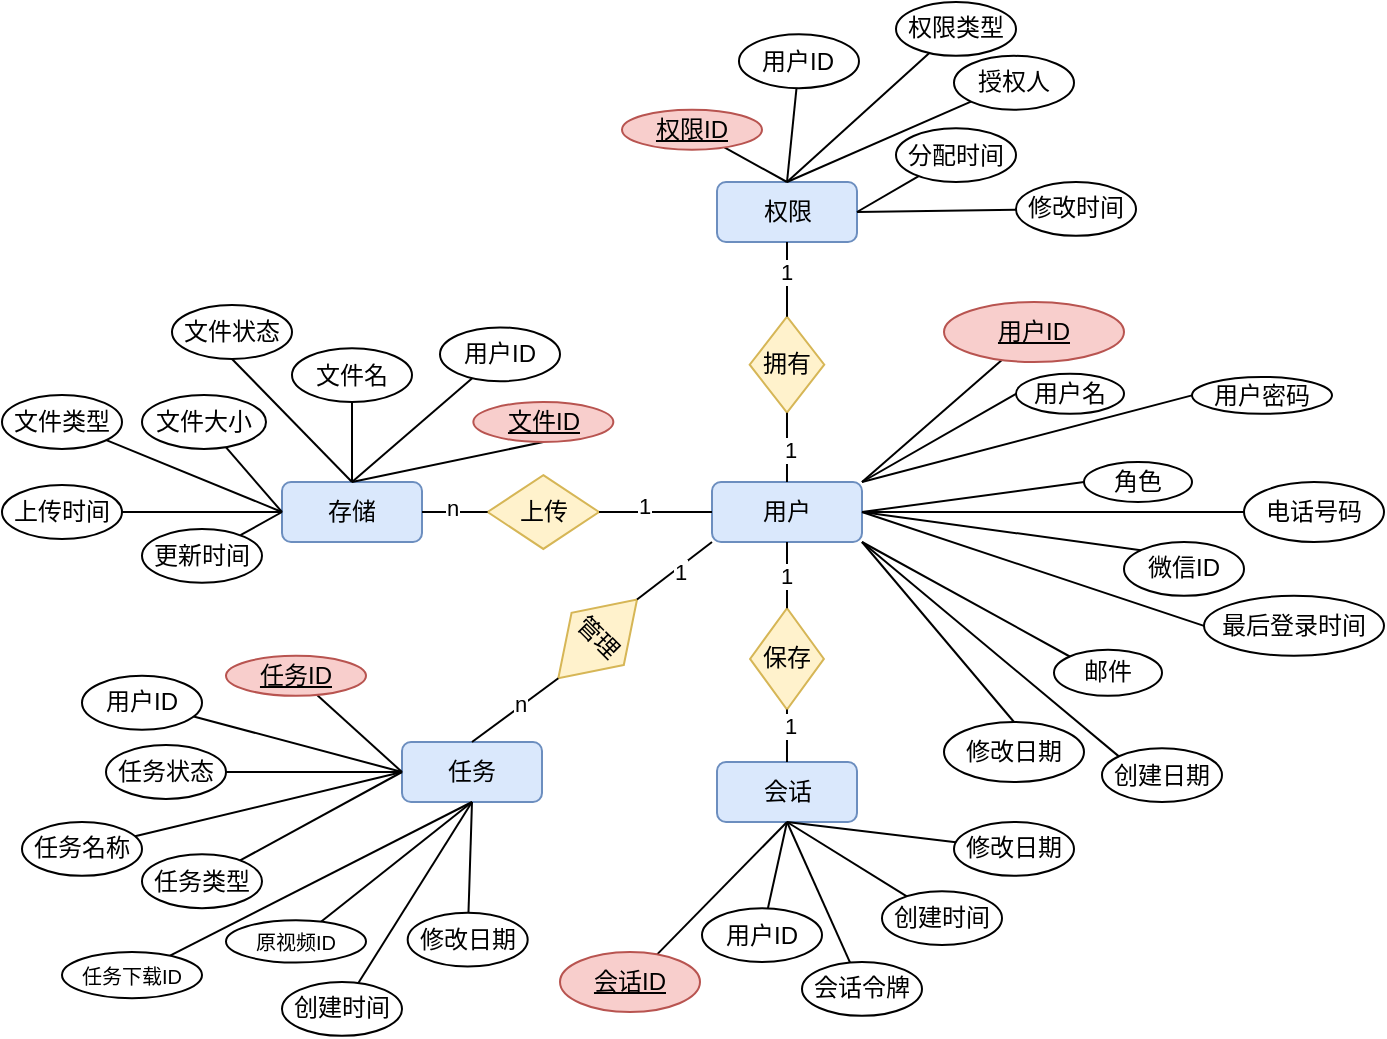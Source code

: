 <mxfile version="26.0.12">
  <diagram name="第 1 页" id="bgOKUu7Gq8YM4usamPUP">
    <mxGraphModel dx="1534" dy="467" grid="1" gridSize="10" guides="1" tooltips="1" connect="1" arrows="1" fold="1" page="1" pageScale="1" pageWidth="827" pageHeight="1169" math="0" shadow="0">
      <root>
        <mxCell id="0" />
        <mxCell id="1" parent="0" />
        <mxCell id="eCRAXAOJvU1YLAQ8M_cn-24" style="rounded=0;orthogonalLoop=1;jettySize=auto;html=1;entryX=1;entryY=0;entryDx=0;entryDy=0;endArrow=none;startFill=0;" edge="1" parent="1" source="eCRAXAOJvU1YLAQ8M_cn-1" target="eCRAXAOJvU1YLAQ8M_cn-2">
          <mxGeometry relative="1" as="geometry" />
        </mxCell>
        <mxCell id="eCRAXAOJvU1YLAQ8M_cn-1" value="&lt;u&gt;用户ID&lt;/u&gt;" style="ellipse;whiteSpace=wrap;html=1;fillColor=#f8cecc;strokeColor=#b85450;" vertex="1" parent="1">
          <mxGeometry x="401" y="600.0" width="90" height="30" as="geometry" />
        </mxCell>
        <mxCell id="eCRAXAOJvU1YLAQ8M_cn-2" value="用户" style="rounded=1;whiteSpace=wrap;html=1;strokeColor=#6c8ebf;align=center;verticalAlign=middle;fontFamily=Helvetica;fontSize=12;fillColor=#dae8fc;" vertex="1" parent="1">
          <mxGeometry x="285" y="690" width="75" height="30" as="geometry" />
        </mxCell>
        <mxCell id="eCRAXAOJvU1YLAQ8M_cn-3" value="用户名&lt;span style=&quot;color: rgba(0, 0, 0, 0); font-family: monospace; font-size: 0px; text-align: start; text-wrap-mode: nowrap;&quot;&gt;%3CmxGraphModel%3E%3Croot%3E%3CmxCell%20id%3D%220%22%2F%3E%3CmxCell%20id%3D%221%22%20parent%3D%220%22%2F%3E%3CmxCell%20id%3D%222%22%20value%3D%22%E7%94%A8%E6%88%B7ID%22%20style%3D%22ellipse%3BwhiteSpace%3Dwrap%3Bhtml%3D1%3B%22%20vertex%3D%221%22%20parent%3D%221%22%3E%3CmxGeometry%20x%3D%22290%22%20y%3D%22230%22%20width%3D%22120%22%20height%3D%2280%22%20as%3D%22geometry%22%2F%3E%3C%2FmxCell%3E%3C%2Froot%3E%3C%2FmxGraphModel%3E&lt;/span&gt;" style="ellipse;whiteSpace=wrap;html=1;" vertex="1" parent="1">
          <mxGeometry x="437" y="635.91" width="54" height="20" as="geometry" />
        </mxCell>
        <mxCell id="eCRAXAOJvU1YLAQ8M_cn-4" value="角色" style="ellipse;whiteSpace=wrap;html=1;" vertex="1" parent="1">
          <mxGeometry x="471" y="680" width="54" height="20" as="geometry" />
        </mxCell>
        <mxCell id="eCRAXAOJvU1YLAQ8M_cn-5" value="邮件" style="ellipse;whiteSpace=wrap;html=1;" vertex="1" parent="1">
          <mxGeometry x="456" y="773.86" width="54" height="23.07" as="geometry" />
        </mxCell>
        <mxCell id="eCRAXAOJvU1YLAQ8M_cn-6" value="微信ID" style="ellipse;whiteSpace=wrap;html=1;strokeColor=default;align=center;verticalAlign=middle;fontFamily=Helvetica;fontSize=12;fontColor=default;fillColor=default;" vertex="1" parent="1">
          <mxGeometry x="491" y="720" width="60" height="26.93" as="geometry" />
        </mxCell>
        <mxCell id="eCRAXAOJvU1YLAQ8M_cn-7" value="电话号码" style="ellipse;whiteSpace=wrap;html=1;" vertex="1" parent="1">
          <mxGeometry x="551" y="690" width="70" height="30" as="geometry" />
        </mxCell>
        <mxCell id="eCRAXAOJvU1YLAQ8M_cn-8" value="用户密码" style="ellipse;whiteSpace=wrap;html=1;" vertex="1" parent="1">
          <mxGeometry x="525" y="637.44" width="70" height="18.47" as="geometry" />
        </mxCell>
        <mxCell id="eCRAXAOJvU1YLAQ8M_cn-9" value="修改日期" style="ellipse;whiteSpace=wrap;html=1;" vertex="1" parent="1">
          <mxGeometry x="401" y="810" width="70" height="30" as="geometry" />
        </mxCell>
        <mxCell id="eCRAXAOJvU1YLAQ8M_cn-10" value="创建日期" style="ellipse;whiteSpace=wrap;html=1;" vertex="1" parent="1">
          <mxGeometry x="480" y="823.07" width="60" height="26.93" as="geometry" />
        </mxCell>
        <mxCell id="eCRAXAOJvU1YLAQ8M_cn-11" value="最后登录时间" style="ellipse;whiteSpace=wrap;html=1;" vertex="1" parent="1">
          <mxGeometry x="531" y="746.93" width="90" height="30" as="geometry" />
        </mxCell>
        <mxCell id="eCRAXAOJvU1YLAQ8M_cn-12" value="权限" style="rounded=1;whiteSpace=wrap;html=1;strokeColor=#6c8ebf;align=center;verticalAlign=middle;fontFamily=Helvetica;fontSize=12;fillColor=#dae8fc;" vertex="1" parent="1">
          <mxGeometry x="287.5" y="540" width="70" height="30" as="geometry" />
        </mxCell>
        <mxCell id="eCRAXAOJvU1YLAQ8M_cn-14" value="任务" style="rounded=1;whiteSpace=wrap;html=1;strokeColor=#6c8ebf;align=center;verticalAlign=middle;fontFamily=Helvetica;fontSize=12;fillColor=#dae8fc;" vertex="1" parent="1">
          <mxGeometry x="130" y="820" width="70" height="30" as="geometry" />
        </mxCell>
        <mxCell id="eCRAXAOJvU1YLAQ8M_cn-15" value="存储" style="rounded=1;whiteSpace=wrap;html=1;fillColor=#dae8fc;strokeColor=#6c8ebf;" vertex="1" parent="1">
          <mxGeometry x="70" y="690" width="70" height="30" as="geometry" />
        </mxCell>
        <mxCell id="eCRAXAOJvU1YLAQ8M_cn-16" value="拥有" style="rhombus;whiteSpace=wrap;html=1;horizontal=0;rotation=90;fillColor=#fff2cc;strokeColor=#d6b656;" vertex="1" parent="1">
          <mxGeometry x="298.49" y="612.69" width="48.01" height="37.31" as="geometry" />
        </mxCell>
        <mxCell id="eCRAXAOJvU1YLAQ8M_cn-18" value="上传" style="rhombus;whiteSpace=wrap;html=1;fillColor=#fff2cc;strokeColor=#d6b656;" vertex="1" parent="1">
          <mxGeometry x="172.83" y="686.54" width="55.67" height="36.93" as="geometry" />
        </mxCell>
        <mxCell id="eCRAXAOJvU1YLAQ8M_cn-20" value="管理" style="rhombus;whiteSpace=wrap;html=1;horizontal=0;rotation=-225;fillColor=#fff2cc;strokeColor=#d6b656;" vertex="1" parent="1">
          <mxGeometry x="200" y="750" width="55.67" height="36.93" as="geometry" />
        </mxCell>
        <mxCell id="eCRAXAOJvU1YLAQ8M_cn-21" value="会话" style="rounded=1;whiteSpace=wrap;html=1;strokeColor=#6c8ebf;align=center;verticalAlign=middle;fontFamily=Helvetica;fontSize=12;fillColor=#dae8fc;" vertex="1" parent="1">
          <mxGeometry x="287.5" y="830" width="70" height="30" as="geometry" />
        </mxCell>
        <mxCell id="eCRAXAOJvU1YLAQ8M_cn-23" value="保存" style="rhombus;whiteSpace=wrap;html=1;horizontal=0;rotation=90;fillColor=#fff2cc;strokeColor=#d6b656;" vertex="1" parent="1">
          <mxGeometry x="297.16" y="760.0" width="50.67" height="36.93" as="geometry" />
        </mxCell>
        <mxCell id="eCRAXAOJvU1YLAQ8M_cn-25" style="rounded=0;orthogonalLoop=1;jettySize=auto;html=1;entryX=1;entryY=1;entryDx=0;entryDy=0;endArrow=none;startFill=0;exitX=0;exitY=0;exitDx=0;exitDy=0;" edge="1" parent="1" source="eCRAXAOJvU1YLAQ8M_cn-5" target="eCRAXAOJvU1YLAQ8M_cn-2">
          <mxGeometry relative="1" as="geometry">
            <mxPoint x="606.5" y="534" as="sourcePoint" />
            <mxPoint x="523.5" y="610" as="targetPoint" />
          </mxGeometry>
        </mxCell>
        <mxCell id="eCRAXAOJvU1YLAQ8M_cn-26" style="rounded=0;orthogonalLoop=1;jettySize=auto;html=1;entryX=1;entryY=0.5;entryDx=0;entryDy=0;endArrow=none;startFill=0;exitX=0;exitY=0.5;exitDx=0;exitDy=0;" edge="1" parent="1" source="eCRAXAOJvU1YLAQ8M_cn-11" target="eCRAXAOJvU1YLAQ8M_cn-2">
          <mxGeometry relative="1" as="geometry">
            <mxPoint x="617" y="544" as="sourcePoint" />
            <mxPoint x="533.5" y="620" as="targetPoint" />
          </mxGeometry>
        </mxCell>
        <mxCell id="eCRAXAOJvU1YLAQ8M_cn-27" style="rounded=0;orthogonalLoop=1;jettySize=auto;html=1;entryX=1;entryY=0.5;entryDx=0;entryDy=0;endArrow=none;startFill=0;exitX=0;exitY=0;exitDx=0;exitDy=0;" edge="1" parent="1" source="eCRAXAOJvU1YLAQ8M_cn-6" target="eCRAXAOJvU1YLAQ8M_cn-2">
          <mxGeometry relative="1" as="geometry">
            <mxPoint x="626.5" y="554" as="sourcePoint" />
            <mxPoint x="543.5" y="630" as="targetPoint" />
          </mxGeometry>
        </mxCell>
        <mxCell id="eCRAXAOJvU1YLAQ8M_cn-28" style="rounded=0;orthogonalLoop=1;jettySize=auto;html=1;entryX=1;entryY=0.5;entryDx=0;entryDy=0;endArrow=none;startFill=0;exitX=0;exitY=0.5;exitDx=0;exitDy=0;" edge="1" parent="1" source="eCRAXAOJvU1YLAQ8M_cn-7" target="eCRAXAOJvU1YLAQ8M_cn-2">
          <mxGeometry relative="1" as="geometry">
            <mxPoint x="636.5" y="564" as="sourcePoint" />
            <mxPoint x="553.5" y="640" as="targetPoint" />
          </mxGeometry>
        </mxCell>
        <mxCell id="eCRAXAOJvU1YLAQ8M_cn-29" style="rounded=0;orthogonalLoop=1;jettySize=auto;html=1;entryX=1;entryY=0.5;entryDx=0;entryDy=0;endArrow=none;startFill=0;exitX=0;exitY=0.5;exitDx=0;exitDy=0;" edge="1" parent="1" source="eCRAXAOJvU1YLAQ8M_cn-4" target="eCRAXAOJvU1YLAQ8M_cn-2">
          <mxGeometry relative="1" as="geometry">
            <mxPoint x="646.5" y="574" as="sourcePoint" />
            <mxPoint x="563.5" y="650" as="targetPoint" />
          </mxGeometry>
        </mxCell>
        <mxCell id="eCRAXAOJvU1YLAQ8M_cn-30" style="rounded=0;orthogonalLoop=1;jettySize=auto;html=1;entryX=1;entryY=0;entryDx=0;entryDy=0;endArrow=none;startFill=0;exitX=0;exitY=0.5;exitDx=0;exitDy=0;" edge="1" parent="1" source="eCRAXAOJvU1YLAQ8M_cn-8" target="eCRAXAOJvU1YLAQ8M_cn-2">
          <mxGeometry relative="1" as="geometry">
            <mxPoint x="656.5" y="584" as="sourcePoint" />
            <mxPoint x="573.5" y="660" as="targetPoint" />
          </mxGeometry>
        </mxCell>
        <mxCell id="eCRAXAOJvU1YLAQ8M_cn-31" style="rounded=0;orthogonalLoop=1;jettySize=auto;html=1;entryX=1;entryY=0;entryDx=0;entryDy=0;endArrow=none;startFill=0;exitX=0;exitY=0.5;exitDx=0;exitDy=0;" edge="1" parent="1" source="eCRAXAOJvU1YLAQ8M_cn-3" target="eCRAXAOJvU1YLAQ8M_cn-2">
          <mxGeometry relative="1" as="geometry">
            <mxPoint x="666.5" y="594" as="sourcePoint" />
            <mxPoint x="583.5" y="670" as="targetPoint" />
          </mxGeometry>
        </mxCell>
        <mxCell id="eCRAXAOJvU1YLAQ8M_cn-32" style="rounded=0;orthogonalLoop=1;jettySize=auto;html=1;entryX=1;entryY=1;entryDx=0;entryDy=0;endArrow=none;startFill=0;exitX=0.5;exitY=0;exitDx=0;exitDy=0;" edge="1" parent="1" source="eCRAXAOJvU1YLAQ8M_cn-9" target="eCRAXAOJvU1YLAQ8M_cn-2">
          <mxGeometry relative="1" as="geometry">
            <mxPoint x="676.5" y="604" as="sourcePoint" />
            <mxPoint x="593.5" y="680" as="targetPoint" />
          </mxGeometry>
        </mxCell>
        <mxCell id="eCRAXAOJvU1YLAQ8M_cn-33" style="rounded=0;orthogonalLoop=1;jettySize=auto;html=1;entryX=1;entryY=1;entryDx=0;entryDy=0;endArrow=none;startFill=0;exitX=0;exitY=0;exitDx=0;exitDy=0;" edge="1" parent="1" source="eCRAXAOJvU1YLAQ8M_cn-10" target="eCRAXAOJvU1YLAQ8M_cn-2">
          <mxGeometry relative="1" as="geometry">
            <mxPoint x="686.5" y="614" as="sourcePoint" />
            <mxPoint x="603.5" y="690" as="targetPoint" />
          </mxGeometry>
        </mxCell>
        <mxCell id="eCRAXAOJvU1YLAQ8M_cn-37" value="1" style="rounded=0;orthogonalLoop=1;jettySize=auto;html=1;entryX=0.5;entryY=1;entryDx=0;entryDy=0;endArrow=none;startFill=0;exitX=0;exitY=0.5;exitDx=0;exitDy=0;" edge="1" parent="1" source="eCRAXAOJvU1YLAQ8M_cn-23" target="eCRAXAOJvU1YLAQ8M_cn-2">
          <mxGeometry relative="1" as="geometry">
            <mxPoint x="706.5" y="634" as="sourcePoint" />
            <mxPoint x="623.5" y="710" as="targetPoint" />
          </mxGeometry>
        </mxCell>
        <mxCell id="eCRAXAOJvU1YLAQ8M_cn-38" style="rounded=0;orthogonalLoop=1;jettySize=auto;html=1;entryX=1;entryY=0.5;entryDx=0;entryDy=0;endArrow=none;startFill=0;exitX=0;exitY=0.5;exitDx=0;exitDy=0;" edge="1" parent="1" source="eCRAXAOJvU1YLAQ8M_cn-2" target="eCRAXAOJvU1YLAQ8M_cn-18">
          <mxGeometry relative="1" as="geometry">
            <mxPoint x="716.5" y="644" as="sourcePoint" />
            <mxPoint x="633.5" y="720" as="targetPoint" />
          </mxGeometry>
        </mxCell>
        <mxCell id="eCRAXAOJvU1YLAQ8M_cn-123" value="1" style="edgeLabel;html=1;align=center;verticalAlign=middle;resizable=0;points=[];fontFamily=Helvetica;fontSize=11;fontColor=default;labelBackgroundColor=default;" vertex="1" connectable="0" parent="eCRAXAOJvU1YLAQ8M_cn-38">
          <mxGeometry x="0.197" y="-3" relative="1" as="geometry">
            <mxPoint as="offset" />
          </mxGeometry>
        </mxCell>
        <mxCell id="eCRAXAOJvU1YLAQ8M_cn-39" style="rounded=0;orthogonalLoop=1;jettySize=auto;html=1;entryX=0;entryY=1;entryDx=0;entryDy=0;endArrow=none;startFill=0;exitX=0;exitY=0.5;exitDx=0;exitDy=0;" edge="1" parent="1" source="eCRAXAOJvU1YLAQ8M_cn-20" target="eCRAXAOJvU1YLAQ8M_cn-2">
          <mxGeometry relative="1" as="geometry">
            <mxPoint x="726.5" y="654" as="sourcePoint" />
            <mxPoint x="643.5" y="730" as="targetPoint" />
          </mxGeometry>
        </mxCell>
        <mxCell id="eCRAXAOJvU1YLAQ8M_cn-124" value="1" style="edgeLabel;html=1;align=center;verticalAlign=middle;resizable=0;points=[];fontFamily=Helvetica;fontSize=11;fontColor=default;labelBackgroundColor=default;" vertex="1" connectable="0" parent="eCRAXAOJvU1YLAQ8M_cn-39">
          <mxGeometry x="0.052" y="-2" relative="1" as="geometry">
            <mxPoint as="offset" />
          </mxGeometry>
        </mxCell>
        <mxCell id="eCRAXAOJvU1YLAQ8M_cn-40" style="rounded=0;orthogonalLoop=1;jettySize=auto;html=1;entryX=0.5;entryY=0;entryDx=0;entryDy=0;endArrow=none;startFill=0;exitX=1;exitY=0.5;exitDx=0;exitDy=0;" edge="1" parent="1" source="eCRAXAOJvU1YLAQ8M_cn-16" target="eCRAXAOJvU1YLAQ8M_cn-2">
          <mxGeometry relative="1" as="geometry">
            <mxPoint x="736.5" y="664" as="sourcePoint" />
            <mxPoint x="653.5" y="740" as="targetPoint" />
          </mxGeometry>
        </mxCell>
        <mxCell id="eCRAXAOJvU1YLAQ8M_cn-120" value="1" style="edgeLabel;html=1;align=center;verticalAlign=middle;resizable=0;points=[];fontFamily=Helvetica;fontSize=11;fontColor=default;labelBackgroundColor=default;" vertex="1" connectable="0" parent="eCRAXAOJvU1YLAQ8M_cn-40">
          <mxGeometry x="0.071" y="1" relative="1" as="geometry">
            <mxPoint as="offset" />
          </mxGeometry>
        </mxCell>
        <mxCell id="eCRAXAOJvU1YLAQ8M_cn-43" style="rounded=0;orthogonalLoop=1;jettySize=auto;html=1;entryX=0;entryY=0.5;entryDx=0;entryDy=0;endArrow=none;startFill=0;exitX=0.5;exitY=1;exitDx=0;exitDy=0;" edge="1" parent="1" source="eCRAXAOJvU1YLAQ8M_cn-12" target="eCRAXAOJvU1YLAQ8M_cn-16">
          <mxGeometry relative="1" as="geometry">
            <mxPoint x="460" y="489" as="sourcePoint" />
            <mxPoint x="377" y="565" as="targetPoint" />
          </mxGeometry>
        </mxCell>
        <mxCell id="eCRAXAOJvU1YLAQ8M_cn-121" value="1" style="edgeLabel;html=1;align=center;verticalAlign=middle;resizable=0;points=[];fontFamily=Helvetica;fontSize=11;fontColor=default;labelBackgroundColor=default;" vertex="1" connectable="0" parent="eCRAXAOJvU1YLAQ8M_cn-43">
          <mxGeometry x="-0.232" y="-1" relative="1" as="geometry">
            <mxPoint as="offset" />
          </mxGeometry>
        </mxCell>
        <mxCell id="eCRAXAOJvU1YLAQ8M_cn-44" style="rounded=0;orthogonalLoop=1;jettySize=auto;html=1;entryX=0;entryY=0.5;entryDx=0;entryDy=0;endArrow=none;startFill=0;exitX=1;exitY=0.5;exitDx=0;exitDy=0;" edge="1" parent="1" source="eCRAXAOJvU1YLAQ8M_cn-15" target="eCRAXAOJvU1YLAQ8M_cn-18">
          <mxGeometry relative="1" as="geometry">
            <mxPoint x="470" y="499" as="sourcePoint" />
            <mxPoint x="387" y="575" as="targetPoint" />
          </mxGeometry>
        </mxCell>
        <mxCell id="eCRAXAOJvU1YLAQ8M_cn-122" value="n" style="edgeLabel;html=1;align=center;verticalAlign=middle;resizable=0;points=[];fontFamily=Helvetica;fontSize=11;fontColor=default;labelBackgroundColor=default;" vertex="1" connectable="0" parent="eCRAXAOJvU1YLAQ8M_cn-44">
          <mxGeometry x="-0.093" y="2" relative="1" as="geometry">
            <mxPoint as="offset" />
          </mxGeometry>
        </mxCell>
        <mxCell id="eCRAXAOJvU1YLAQ8M_cn-45" style="rounded=0;orthogonalLoop=1;jettySize=auto;html=1;entryX=1;entryY=0.5;entryDx=0;entryDy=0;endArrow=none;startFill=0;exitX=0.5;exitY=0;exitDx=0;exitDy=0;" edge="1" parent="1" source="eCRAXAOJvU1YLAQ8M_cn-14" target="eCRAXAOJvU1YLAQ8M_cn-20">
          <mxGeometry relative="1" as="geometry">
            <mxPoint x="480" y="509" as="sourcePoint" />
            <mxPoint x="397" y="585" as="targetPoint" />
          </mxGeometry>
        </mxCell>
        <mxCell id="eCRAXAOJvU1YLAQ8M_cn-125" value="n" style="edgeLabel;html=1;align=center;verticalAlign=middle;resizable=0;points=[];fontFamily=Helvetica;fontSize=11;fontColor=default;labelBackgroundColor=default;" vertex="1" connectable="0" parent="eCRAXAOJvU1YLAQ8M_cn-45">
          <mxGeometry x="0.143" y="1" relative="1" as="geometry">
            <mxPoint as="offset" />
          </mxGeometry>
        </mxCell>
        <mxCell id="eCRAXAOJvU1YLAQ8M_cn-46" style="rounded=0;orthogonalLoop=1;jettySize=auto;html=1;entryX=1;entryY=0.5;entryDx=0;entryDy=0;endArrow=none;startFill=0;exitX=0.5;exitY=0;exitDx=0;exitDy=0;" edge="1" parent="1" source="eCRAXAOJvU1YLAQ8M_cn-21" target="eCRAXAOJvU1YLAQ8M_cn-23">
          <mxGeometry relative="1" as="geometry">
            <mxPoint x="796.5" y="724" as="sourcePoint" />
            <mxPoint x="713.5" y="800" as="targetPoint" />
          </mxGeometry>
        </mxCell>
        <mxCell id="eCRAXAOJvU1YLAQ8M_cn-126" value="1" style="edgeLabel;html=1;align=center;verticalAlign=middle;resizable=0;points=[];fontFamily=Helvetica;fontSize=11;fontColor=default;labelBackgroundColor=default;" vertex="1" connectable="0" parent="eCRAXAOJvU1YLAQ8M_cn-46">
          <mxGeometry x="0.377" y="-1" relative="1" as="geometry">
            <mxPoint as="offset" />
          </mxGeometry>
        </mxCell>
        <mxCell id="eCRAXAOJvU1YLAQ8M_cn-55" style="rounded=0;orthogonalLoop=1;jettySize=auto;html=1;entryX=0.5;entryY=1;entryDx=0;entryDy=0;endArrow=none;startFill=0;" edge="1" parent="1" source="eCRAXAOJvU1YLAQ8M_cn-49" target="eCRAXAOJvU1YLAQ8M_cn-21">
          <mxGeometry relative="1" as="geometry" />
        </mxCell>
        <mxCell id="eCRAXAOJvU1YLAQ8M_cn-49" value="会话ID" style="ellipse;whiteSpace=wrap;html=1;fontStyle=4;fillColor=#f8cecc;strokeColor=#b85450;" vertex="1" parent="1">
          <mxGeometry x="209.0" y="925" width="70" height="30" as="geometry" />
        </mxCell>
        <mxCell id="eCRAXAOJvU1YLAQ8M_cn-56" style="edgeStyle=none;shape=connector;rounded=0;orthogonalLoop=1;jettySize=auto;html=1;entryX=0.5;entryY=1;entryDx=0;entryDy=0;strokeColor=default;align=center;verticalAlign=middle;fontFamily=Helvetica;fontSize=11;fontColor=default;labelBackgroundColor=default;startFill=0;endArrow=none;" edge="1" parent="1" source="eCRAXAOJvU1YLAQ8M_cn-50" target="eCRAXAOJvU1YLAQ8M_cn-21">
          <mxGeometry relative="1" as="geometry" />
        </mxCell>
        <mxCell id="eCRAXAOJvU1YLAQ8M_cn-50" value="用户ID" style="ellipse;whiteSpace=wrap;html=1;" vertex="1" parent="1">
          <mxGeometry x="280" y="903.07" width="60" height="26.93" as="geometry" />
        </mxCell>
        <mxCell id="eCRAXAOJvU1YLAQ8M_cn-57" style="edgeStyle=none;shape=connector;rounded=0;orthogonalLoop=1;jettySize=auto;html=1;entryX=0.5;entryY=1;entryDx=0;entryDy=0;strokeColor=default;align=center;verticalAlign=middle;fontFamily=Helvetica;fontSize=11;fontColor=default;labelBackgroundColor=default;startFill=0;endArrow=none;" edge="1" parent="1" source="eCRAXAOJvU1YLAQ8M_cn-51" target="eCRAXAOJvU1YLAQ8M_cn-21">
          <mxGeometry relative="1" as="geometry" />
        </mxCell>
        <mxCell id="eCRAXAOJvU1YLAQ8M_cn-51" value="会话令牌" style="ellipse;whiteSpace=wrap;html=1;" vertex="1" parent="1">
          <mxGeometry x="330" y="930" width="60" height="26.93" as="geometry" />
        </mxCell>
        <mxCell id="eCRAXAOJvU1YLAQ8M_cn-58" style="edgeStyle=none;shape=connector;rounded=0;orthogonalLoop=1;jettySize=auto;html=1;entryX=0.5;entryY=1;entryDx=0;entryDy=0;strokeColor=default;align=center;verticalAlign=middle;fontFamily=Helvetica;fontSize=11;fontColor=default;labelBackgroundColor=default;startFill=0;endArrow=none;" edge="1" parent="1" source="eCRAXAOJvU1YLAQ8M_cn-52" target="eCRAXAOJvU1YLAQ8M_cn-21">
          <mxGeometry relative="1" as="geometry" />
        </mxCell>
        <mxCell id="eCRAXAOJvU1YLAQ8M_cn-52" value="创建时间" style="ellipse;whiteSpace=wrap;html=1;" vertex="1" parent="1">
          <mxGeometry x="370" y="894.6" width="60" height="26.93" as="geometry" />
        </mxCell>
        <mxCell id="eCRAXAOJvU1YLAQ8M_cn-59" style="edgeStyle=none;shape=connector;rounded=0;orthogonalLoop=1;jettySize=auto;html=1;entryX=0.5;entryY=1;entryDx=0;entryDy=0;strokeColor=default;align=center;verticalAlign=middle;fontFamily=Helvetica;fontSize=11;fontColor=default;labelBackgroundColor=default;startFill=0;endArrow=none;" edge="1" parent="1" source="eCRAXAOJvU1YLAQ8M_cn-53" target="eCRAXAOJvU1YLAQ8M_cn-21">
          <mxGeometry relative="1" as="geometry" />
        </mxCell>
        <mxCell id="eCRAXAOJvU1YLAQ8M_cn-53" value="修改日期" style="ellipse;whiteSpace=wrap;html=1;" vertex="1" parent="1">
          <mxGeometry x="406" y="860" width="60" height="26.93" as="geometry" />
        </mxCell>
        <mxCell id="eCRAXAOJvU1YLAQ8M_cn-79" style="edgeStyle=none;shape=connector;rounded=0;orthogonalLoop=1;jettySize=auto;html=1;strokeColor=default;align=center;verticalAlign=middle;fontFamily=Helvetica;fontSize=11;fontColor=default;labelBackgroundColor=default;startFill=0;endArrow=none;entryX=0;entryY=0.5;entryDx=0;entryDy=0;" edge="1" parent="1" source="eCRAXAOJvU1YLAQ8M_cn-60" target="eCRAXAOJvU1YLAQ8M_cn-14">
          <mxGeometry relative="1" as="geometry">
            <mxPoint x="130" y="840" as="targetPoint" />
          </mxGeometry>
        </mxCell>
        <mxCell id="eCRAXAOJvU1YLAQ8M_cn-60" value="任务ID" style="ellipse;whiteSpace=wrap;html=1;fontStyle=4;fillColor=#f8cecc;strokeColor=#b85450;" vertex="1" parent="1">
          <mxGeometry x="42" y="776.93" width="70" height="20" as="geometry" />
        </mxCell>
        <mxCell id="eCRAXAOJvU1YLAQ8M_cn-78" style="edgeStyle=none;shape=connector;rounded=0;orthogonalLoop=1;jettySize=auto;html=1;entryX=0;entryY=0.5;entryDx=0;entryDy=0;strokeColor=default;align=center;verticalAlign=middle;fontFamily=Helvetica;fontSize=11;fontColor=default;labelBackgroundColor=default;startFill=0;endArrow=none;" edge="1" parent="1" source="eCRAXAOJvU1YLAQ8M_cn-61" target="eCRAXAOJvU1YLAQ8M_cn-14">
          <mxGeometry relative="1" as="geometry" />
        </mxCell>
        <mxCell id="eCRAXAOJvU1YLAQ8M_cn-61" value="用户ID" style="ellipse;whiteSpace=wrap;html=1;" vertex="1" parent="1">
          <mxGeometry x="-30" y="786.93" width="60" height="26.93" as="geometry" />
        </mxCell>
        <mxCell id="eCRAXAOJvU1YLAQ8M_cn-72" style="edgeStyle=none;shape=connector;rounded=0;orthogonalLoop=1;jettySize=auto;html=1;entryX=0.5;entryY=1;entryDx=0;entryDy=0;strokeColor=default;align=center;verticalAlign=middle;fontFamily=Helvetica;fontSize=11;fontColor=default;labelBackgroundColor=default;startFill=0;endArrow=none;" edge="1" parent="1" source="eCRAXAOJvU1YLAQ8M_cn-64" target="eCRAXAOJvU1YLAQ8M_cn-14">
          <mxGeometry relative="1" as="geometry" />
        </mxCell>
        <mxCell id="eCRAXAOJvU1YLAQ8M_cn-64" value="创建时间" style="ellipse;whiteSpace=wrap;html=1;" vertex="1" parent="1">
          <mxGeometry x="70" y="940" width="60" height="26.93" as="geometry" />
        </mxCell>
        <mxCell id="eCRAXAOJvU1YLAQ8M_cn-74" style="edgeStyle=none;shape=connector;rounded=0;orthogonalLoop=1;jettySize=auto;html=1;entryX=0.5;entryY=1;entryDx=0;entryDy=0;strokeColor=default;align=center;verticalAlign=middle;fontFamily=Helvetica;fontSize=11;fontColor=default;labelBackgroundColor=default;startFill=0;endArrow=none;" edge="1" parent="1" source="eCRAXAOJvU1YLAQ8M_cn-65" target="eCRAXAOJvU1YLAQ8M_cn-14">
          <mxGeometry relative="1" as="geometry" />
        </mxCell>
        <mxCell id="eCRAXAOJvU1YLAQ8M_cn-65" value="任务下载ID" style="ellipse;whiteSpace=wrap;html=1;fontSize=10;" vertex="1" parent="1">
          <mxGeometry x="-40" y="925" width="70" height="23.07" as="geometry" />
        </mxCell>
        <mxCell id="eCRAXAOJvU1YLAQ8M_cn-77" style="edgeStyle=none;shape=connector;rounded=0;orthogonalLoop=1;jettySize=auto;html=1;entryX=0;entryY=0.5;entryDx=0;entryDy=0;strokeColor=default;align=center;verticalAlign=middle;fontFamily=Helvetica;fontSize=11;fontColor=default;labelBackgroundColor=default;startFill=0;endArrow=none;" edge="1" parent="1" source="eCRAXAOJvU1YLAQ8M_cn-66" target="eCRAXAOJvU1YLAQ8M_cn-14">
          <mxGeometry relative="1" as="geometry" />
        </mxCell>
        <mxCell id="eCRAXAOJvU1YLAQ8M_cn-66" value="任务状态" style="ellipse;whiteSpace=wrap;html=1;" vertex="1" parent="1">
          <mxGeometry x="-18" y="821.53" width="60" height="26.93" as="geometry" />
        </mxCell>
        <mxCell id="eCRAXAOJvU1YLAQ8M_cn-73" style="edgeStyle=none;shape=connector;rounded=0;orthogonalLoop=1;jettySize=auto;html=1;entryX=0.5;entryY=1;entryDx=0;entryDy=0;strokeColor=default;align=center;verticalAlign=middle;fontFamily=Helvetica;fontSize=11;fontColor=default;labelBackgroundColor=default;startFill=0;endArrow=none;" edge="1" parent="1" source="eCRAXAOJvU1YLAQ8M_cn-67" target="eCRAXAOJvU1YLAQ8M_cn-14">
          <mxGeometry relative="1" as="geometry" />
        </mxCell>
        <mxCell id="eCRAXAOJvU1YLAQ8M_cn-67" value="原视频ID" style="ellipse;whiteSpace=wrap;html=1;fontSize=10;" vertex="1" parent="1">
          <mxGeometry x="42" y="909.17" width="70" height="21.13" as="geometry" />
        </mxCell>
        <mxCell id="eCRAXAOJvU1YLAQ8M_cn-75" style="edgeStyle=none;shape=connector;rounded=0;orthogonalLoop=1;jettySize=auto;html=1;entryX=0;entryY=0.5;entryDx=0;entryDy=0;strokeColor=default;align=center;verticalAlign=middle;fontFamily=Helvetica;fontSize=11;fontColor=default;labelBackgroundColor=default;startFill=0;endArrow=none;" edge="1" parent="1" source="eCRAXAOJvU1YLAQ8M_cn-68" target="eCRAXAOJvU1YLAQ8M_cn-14">
          <mxGeometry relative="1" as="geometry" />
        </mxCell>
        <mxCell id="eCRAXAOJvU1YLAQ8M_cn-68" value="任务类型" style="ellipse;whiteSpace=wrap;html=1;" vertex="1" parent="1">
          <mxGeometry y="876.14" width="60" height="26.93" as="geometry" />
        </mxCell>
        <mxCell id="eCRAXAOJvU1YLAQ8M_cn-76" style="edgeStyle=none;shape=connector;rounded=0;orthogonalLoop=1;jettySize=auto;html=1;entryX=0;entryY=0.5;entryDx=0;entryDy=0;strokeColor=default;align=center;verticalAlign=middle;fontFamily=Helvetica;fontSize=11;fontColor=default;labelBackgroundColor=default;startFill=0;endArrow=none;" edge="1" parent="1" source="eCRAXAOJvU1YLAQ8M_cn-69" target="eCRAXAOJvU1YLAQ8M_cn-14">
          <mxGeometry relative="1" as="geometry" />
        </mxCell>
        <mxCell id="eCRAXAOJvU1YLAQ8M_cn-69" value="任务名称" style="ellipse;whiteSpace=wrap;html=1;" vertex="1" parent="1">
          <mxGeometry x="-60" y="860" width="60" height="26.93" as="geometry" />
        </mxCell>
        <mxCell id="eCRAXAOJvU1YLAQ8M_cn-71" style="edgeStyle=none;shape=connector;rounded=0;orthogonalLoop=1;jettySize=auto;html=1;entryX=0.5;entryY=1;entryDx=0;entryDy=0;strokeColor=default;align=center;verticalAlign=middle;fontFamily=Helvetica;fontSize=11;fontColor=default;labelBackgroundColor=default;startFill=0;endArrow=none;" edge="1" parent="1" source="eCRAXAOJvU1YLAQ8M_cn-70" target="eCRAXAOJvU1YLAQ8M_cn-14">
          <mxGeometry relative="1" as="geometry" />
        </mxCell>
        <mxCell id="eCRAXAOJvU1YLAQ8M_cn-70" value="修改日期" style="ellipse;whiteSpace=wrap;html=1;" vertex="1" parent="1">
          <mxGeometry x="132.84" y="905.37" width="60" height="26.93" as="geometry" />
        </mxCell>
        <mxCell id="eCRAXAOJvU1YLAQ8M_cn-92" style="edgeStyle=none;shape=connector;rounded=0;orthogonalLoop=1;jettySize=auto;html=1;entryX=0.5;entryY=0;entryDx=0;entryDy=0;strokeColor=default;align=center;verticalAlign=middle;fontFamily=Helvetica;fontSize=11;fontColor=default;labelBackgroundColor=default;startFill=0;endArrow=none;" edge="1" parent="1" source="eCRAXAOJvU1YLAQ8M_cn-86" target="eCRAXAOJvU1YLAQ8M_cn-12">
          <mxGeometry relative="1" as="geometry" />
        </mxCell>
        <mxCell id="eCRAXAOJvU1YLAQ8M_cn-86" value="权限ID" style="ellipse;whiteSpace=wrap;html=1;fontStyle=4;fillColor=#f8cecc;strokeColor=#b85450;" vertex="1" parent="1">
          <mxGeometry x="240" y="503.86" width="70" height="20" as="geometry" />
        </mxCell>
        <mxCell id="eCRAXAOJvU1YLAQ8M_cn-93" style="edgeStyle=none;shape=connector;rounded=0;orthogonalLoop=1;jettySize=auto;html=1;strokeColor=default;align=center;verticalAlign=middle;fontFamily=Helvetica;fontSize=11;fontColor=default;labelBackgroundColor=default;startFill=0;endArrow=none;entryX=0.5;entryY=0;entryDx=0;entryDy=0;" edge="1" parent="1" source="eCRAXAOJvU1YLAQ8M_cn-87" target="eCRAXAOJvU1YLAQ8M_cn-12">
          <mxGeometry relative="1" as="geometry">
            <mxPoint x="317.83" y="540" as="targetPoint" />
          </mxGeometry>
        </mxCell>
        <mxCell id="eCRAXAOJvU1YLAQ8M_cn-87" value="用户ID" style="ellipse;whiteSpace=wrap;html=1;" vertex="1" parent="1">
          <mxGeometry x="298.49" y="466.14" width="60" height="26.93" as="geometry" />
        </mxCell>
        <mxCell id="eCRAXAOJvU1YLAQ8M_cn-94" style="edgeStyle=none;shape=connector;rounded=0;orthogonalLoop=1;jettySize=auto;html=1;entryX=0.5;entryY=0;entryDx=0;entryDy=0;strokeColor=default;align=center;verticalAlign=middle;fontFamily=Helvetica;fontSize=11;fontColor=default;labelBackgroundColor=default;startFill=0;endArrow=none;" edge="1" parent="1" source="eCRAXAOJvU1YLAQ8M_cn-88" target="eCRAXAOJvU1YLAQ8M_cn-12">
          <mxGeometry relative="1" as="geometry" />
        </mxCell>
        <mxCell id="eCRAXAOJvU1YLAQ8M_cn-88" value="权限类型" style="ellipse;whiteSpace=wrap;html=1;" vertex="1" parent="1">
          <mxGeometry x="377" y="450.0" width="60" height="26.93" as="geometry" />
        </mxCell>
        <mxCell id="eCRAXAOJvU1YLAQ8M_cn-95" style="edgeStyle=none;shape=connector;rounded=0;orthogonalLoop=1;jettySize=auto;html=1;entryX=0.5;entryY=0;entryDx=0;entryDy=0;strokeColor=default;align=center;verticalAlign=middle;fontFamily=Helvetica;fontSize=11;fontColor=default;labelBackgroundColor=default;startFill=0;endArrow=none;" edge="1" parent="1" source="eCRAXAOJvU1YLAQ8M_cn-89" target="eCRAXAOJvU1YLAQ8M_cn-12">
          <mxGeometry relative="1" as="geometry" />
        </mxCell>
        <mxCell id="eCRAXAOJvU1YLAQ8M_cn-89" value="授权人" style="ellipse;whiteSpace=wrap;html=1;" vertex="1" parent="1">
          <mxGeometry x="406" y="476.93" width="60" height="26.93" as="geometry" />
        </mxCell>
        <mxCell id="eCRAXAOJvU1YLAQ8M_cn-96" style="edgeStyle=none;shape=connector;rounded=0;orthogonalLoop=1;jettySize=auto;html=1;entryX=1;entryY=0.5;entryDx=0;entryDy=0;strokeColor=default;align=center;verticalAlign=middle;fontFamily=Helvetica;fontSize=11;fontColor=default;labelBackgroundColor=default;startFill=0;endArrow=none;" edge="1" parent="1" source="eCRAXAOJvU1YLAQ8M_cn-90" target="eCRAXAOJvU1YLAQ8M_cn-12">
          <mxGeometry relative="1" as="geometry" />
        </mxCell>
        <mxCell id="eCRAXAOJvU1YLAQ8M_cn-90" value="分配时间" style="ellipse;whiteSpace=wrap;html=1;" vertex="1" parent="1">
          <mxGeometry x="377" y="513.07" width="60" height="26.93" as="geometry" />
        </mxCell>
        <mxCell id="eCRAXAOJvU1YLAQ8M_cn-97" style="edgeStyle=none;shape=connector;rounded=0;orthogonalLoop=1;jettySize=auto;html=1;entryX=1;entryY=0.5;entryDx=0;entryDy=0;strokeColor=default;align=center;verticalAlign=middle;fontFamily=Helvetica;fontSize=11;fontColor=default;labelBackgroundColor=default;startFill=0;endArrow=none;" edge="1" parent="1" source="eCRAXAOJvU1YLAQ8M_cn-91" target="eCRAXAOJvU1YLAQ8M_cn-12">
          <mxGeometry relative="1" as="geometry" />
        </mxCell>
        <mxCell id="eCRAXAOJvU1YLAQ8M_cn-91" value="修改时间" style="ellipse;whiteSpace=wrap;html=1;" vertex="1" parent="1">
          <mxGeometry x="437" y="540" width="60" height="26.93" as="geometry" />
        </mxCell>
        <mxCell id="eCRAXAOJvU1YLAQ8M_cn-112" style="edgeStyle=none;shape=connector;rounded=0;orthogonalLoop=1;jettySize=auto;html=1;exitX=0.5;exitY=1;exitDx=0;exitDy=0;entryX=0.5;entryY=0;entryDx=0;entryDy=0;strokeColor=default;align=center;verticalAlign=middle;fontFamily=Helvetica;fontSize=11;fontColor=default;labelBackgroundColor=default;startFill=0;endArrow=none;" edge="1" parent="1" source="eCRAXAOJvU1YLAQ8M_cn-103" target="eCRAXAOJvU1YLAQ8M_cn-15">
          <mxGeometry relative="1" as="geometry" />
        </mxCell>
        <mxCell id="eCRAXAOJvU1YLAQ8M_cn-103" value="文件ID" style="ellipse;whiteSpace=wrap;html=1;fontStyle=4;fillColor=#f8cecc;strokeColor=#b85450;" vertex="1" parent="1">
          <mxGeometry x="165.67" y="650" width="70" height="20" as="geometry" />
        </mxCell>
        <mxCell id="eCRAXAOJvU1YLAQ8M_cn-113" style="edgeStyle=none;shape=connector;rounded=0;orthogonalLoop=1;jettySize=auto;html=1;entryX=0.5;entryY=0;entryDx=0;entryDy=0;strokeColor=default;align=center;verticalAlign=middle;fontFamily=Helvetica;fontSize=11;fontColor=default;labelBackgroundColor=default;startFill=0;endArrow=none;" edge="1" parent="1" source="eCRAXAOJvU1YLAQ8M_cn-104" target="eCRAXAOJvU1YLAQ8M_cn-15">
          <mxGeometry relative="1" as="geometry" />
        </mxCell>
        <mxCell id="eCRAXAOJvU1YLAQ8M_cn-104" value="用户ID" style="ellipse;whiteSpace=wrap;html=1;" vertex="1" parent="1">
          <mxGeometry x="149" y="612.69" width="60" height="26.93" as="geometry" />
        </mxCell>
        <mxCell id="eCRAXAOJvU1YLAQ8M_cn-114" style="edgeStyle=none;shape=connector;rounded=0;orthogonalLoop=1;jettySize=auto;html=1;exitX=0.5;exitY=1;exitDx=0;exitDy=0;entryX=0.5;entryY=0;entryDx=0;entryDy=0;strokeColor=default;align=center;verticalAlign=middle;fontFamily=Helvetica;fontSize=11;fontColor=default;labelBackgroundColor=default;startFill=0;endArrow=none;" edge="1" parent="1" source="eCRAXAOJvU1YLAQ8M_cn-105" target="eCRAXAOJvU1YLAQ8M_cn-15">
          <mxGeometry relative="1" as="geometry" />
        </mxCell>
        <mxCell id="eCRAXAOJvU1YLAQ8M_cn-105" value="文件名" style="ellipse;whiteSpace=wrap;html=1;" vertex="1" parent="1">
          <mxGeometry x="75" y="623.07" width="60" height="26.93" as="geometry" />
        </mxCell>
        <mxCell id="eCRAXAOJvU1YLAQ8M_cn-115" style="edgeStyle=none;shape=connector;rounded=0;orthogonalLoop=1;jettySize=auto;html=1;exitX=0.5;exitY=1;exitDx=0;exitDy=0;entryX=0.5;entryY=0;entryDx=0;entryDy=0;strokeColor=default;align=center;verticalAlign=middle;fontFamily=Helvetica;fontSize=11;fontColor=default;labelBackgroundColor=default;startFill=0;endArrow=none;" edge="1" parent="1" source="eCRAXAOJvU1YLAQ8M_cn-106" target="eCRAXAOJvU1YLAQ8M_cn-15">
          <mxGeometry relative="1" as="geometry" />
        </mxCell>
        <mxCell id="eCRAXAOJvU1YLAQ8M_cn-106" value="文件状态" style="ellipse;whiteSpace=wrap;html=1;" vertex="1" parent="1">
          <mxGeometry x="15" y="601.54" width="60" height="26.93" as="geometry" />
        </mxCell>
        <mxCell id="eCRAXAOJvU1YLAQ8M_cn-117" style="edgeStyle=none;shape=connector;rounded=0;orthogonalLoop=1;jettySize=auto;html=1;entryX=0;entryY=0.5;entryDx=0;entryDy=0;strokeColor=default;align=center;verticalAlign=middle;fontFamily=Helvetica;fontSize=11;fontColor=default;labelBackgroundColor=default;startFill=0;endArrow=none;" edge="1" parent="1" source="eCRAXAOJvU1YLAQ8M_cn-107" target="eCRAXAOJvU1YLAQ8M_cn-15">
          <mxGeometry relative="1" as="geometry" />
        </mxCell>
        <mxCell id="eCRAXAOJvU1YLAQ8M_cn-107" value="文件类型" style="ellipse;whiteSpace=wrap;html=1;" vertex="1" parent="1">
          <mxGeometry x="-70" y="646.53" width="60" height="26.93" as="geometry" />
        </mxCell>
        <mxCell id="eCRAXAOJvU1YLAQ8M_cn-116" style="edgeStyle=none;shape=connector;rounded=0;orthogonalLoop=1;jettySize=auto;html=1;entryX=0;entryY=0.5;entryDx=0;entryDy=0;strokeColor=default;align=center;verticalAlign=middle;fontFamily=Helvetica;fontSize=11;fontColor=default;labelBackgroundColor=default;startFill=0;endArrow=none;" edge="1" parent="1" source="eCRAXAOJvU1YLAQ8M_cn-108" target="eCRAXAOJvU1YLAQ8M_cn-15">
          <mxGeometry relative="1" as="geometry" />
        </mxCell>
        <mxCell id="eCRAXAOJvU1YLAQ8M_cn-108" value="文件大小" style="ellipse;whiteSpace=wrap;html=1;" vertex="1" parent="1">
          <mxGeometry y="646.53" width="62" height="26.93" as="geometry" />
        </mxCell>
        <mxCell id="eCRAXAOJvU1YLAQ8M_cn-119" style="edgeStyle=none;shape=connector;rounded=0;orthogonalLoop=1;jettySize=auto;html=1;entryX=0;entryY=0.5;entryDx=0;entryDy=0;strokeColor=default;align=center;verticalAlign=middle;fontFamily=Helvetica;fontSize=11;fontColor=default;labelBackgroundColor=default;startFill=0;endArrow=none;" edge="1" parent="1" source="eCRAXAOJvU1YLAQ8M_cn-109" target="eCRAXAOJvU1YLAQ8M_cn-15">
          <mxGeometry relative="1" as="geometry" />
        </mxCell>
        <mxCell id="eCRAXAOJvU1YLAQ8M_cn-109" value="更新时间" style="ellipse;whiteSpace=wrap;html=1;" vertex="1" parent="1">
          <mxGeometry y="713.47" width="60" height="26.93" as="geometry" />
        </mxCell>
        <mxCell id="eCRAXAOJvU1YLAQ8M_cn-118" style="edgeStyle=none;shape=connector;rounded=0;orthogonalLoop=1;jettySize=auto;html=1;entryX=0;entryY=0.5;entryDx=0;entryDy=0;strokeColor=default;align=center;verticalAlign=middle;fontFamily=Helvetica;fontSize=11;fontColor=default;labelBackgroundColor=default;startFill=0;endArrow=none;" edge="1" parent="1" source="eCRAXAOJvU1YLAQ8M_cn-110" target="eCRAXAOJvU1YLAQ8M_cn-15">
          <mxGeometry relative="1" as="geometry" />
        </mxCell>
        <mxCell id="eCRAXAOJvU1YLAQ8M_cn-110" value="上传时间" style="ellipse;whiteSpace=wrap;html=1;" vertex="1" parent="1">
          <mxGeometry x="-70" y="691.54" width="60" height="26.93" as="geometry" />
        </mxCell>
      </root>
    </mxGraphModel>
  </diagram>
</mxfile>
